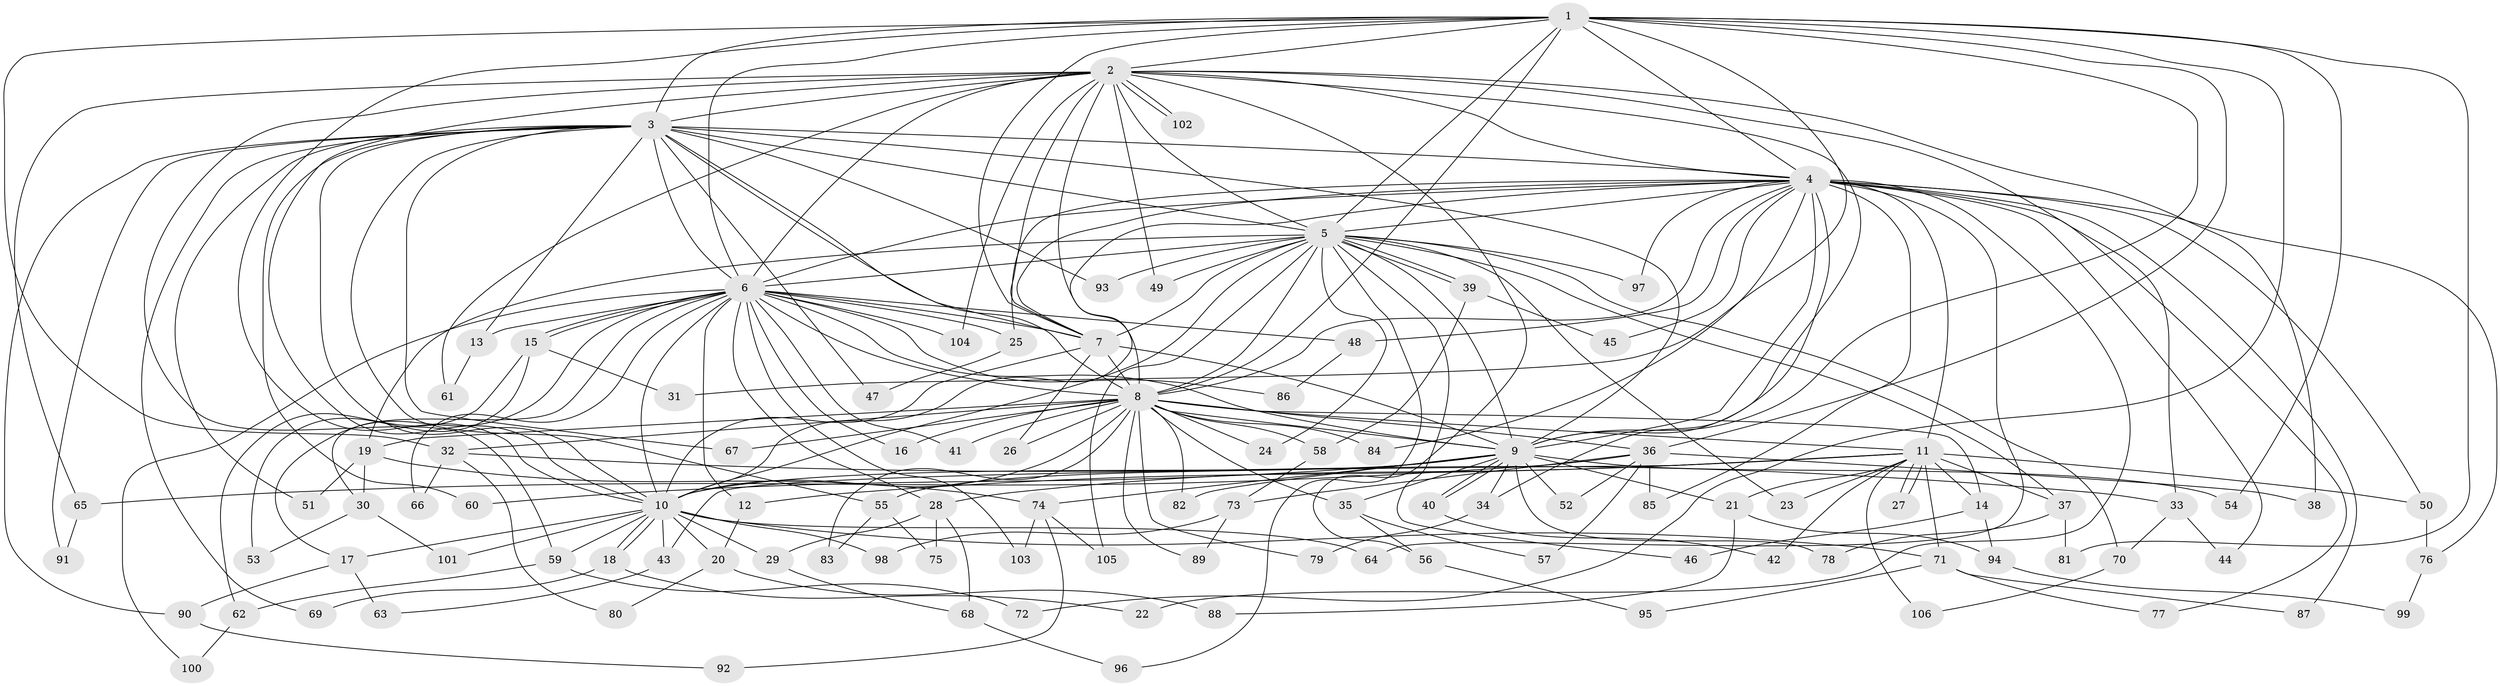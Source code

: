 // coarse degree distribution, {10: 0.06976744186046512, 15: 0.06976744186046512, 27: 0.023255813953488372, 11: 0.046511627906976744, 14: 0.023255813953488372, 13: 0.046511627906976744, 5: 0.06976744186046512, 4: 0.20930232558139536, 3: 0.13953488372093023, 2: 0.20930232558139536, 1: 0.046511627906976744, 7: 0.023255813953488372, 6: 0.023255813953488372}
// Generated by graph-tools (version 1.1) at 2025/49/03/04/25 22:49:56]
// undirected, 106 vertices, 237 edges
graph export_dot {
  node [color=gray90,style=filled];
  1;
  2;
  3;
  4;
  5;
  6;
  7;
  8;
  9;
  10;
  11;
  12;
  13;
  14;
  15;
  16;
  17;
  18;
  19;
  20;
  21;
  22;
  23;
  24;
  25;
  26;
  27;
  28;
  29;
  30;
  31;
  32;
  33;
  34;
  35;
  36;
  37;
  38;
  39;
  40;
  41;
  42;
  43;
  44;
  45;
  46;
  47;
  48;
  49;
  50;
  51;
  52;
  53;
  54;
  55;
  56;
  57;
  58;
  59;
  60;
  61;
  62;
  63;
  64;
  65;
  66;
  67;
  68;
  69;
  70;
  71;
  72;
  73;
  74;
  75;
  76;
  77;
  78;
  79;
  80;
  81;
  82;
  83;
  84;
  85;
  86;
  87;
  88;
  89;
  90;
  91;
  92;
  93;
  94;
  95;
  96;
  97;
  98;
  99;
  100;
  101;
  102;
  103;
  104;
  105;
  106;
  1 -- 2;
  1 -- 3;
  1 -- 4;
  1 -- 5;
  1 -- 6;
  1 -- 7;
  1 -- 8;
  1 -- 9;
  1 -- 10;
  1 -- 31;
  1 -- 32;
  1 -- 36;
  1 -- 54;
  1 -- 72;
  1 -- 81;
  2 -- 3;
  2 -- 4;
  2 -- 5;
  2 -- 6;
  2 -- 7;
  2 -- 8;
  2 -- 9;
  2 -- 10;
  2 -- 33;
  2 -- 38;
  2 -- 49;
  2 -- 56;
  2 -- 59;
  2 -- 61;
  2 -- 65;
  2 -- 102;
  2 -- 102;
  2 -- 104;
  3 -- 4;
  3 -- 5;
  3 -- 6;
  3 -- 7;
  3 -- 8;
  3 -- 9;
  3 -- 10;
  3 -- 13;
  3 -- 47;
  3 -- 51;
  3 -- 55;
  3 -- 60;
  3 -- 67;
  3 -- 69;
  3 -- 90;
  3 -- 91;
  3 -- 93;
  4 -- 5;
  4 -- 6;
  4 -- 7;
  4 -- 8;
  4 -- 9;
  4 -- 10;
  4 -- 11;
  4 -- 22;
  4 -- 25;
  4 -- 34;
  4 -- 44;
  4 -- 45;
  4 -- 48;
  4 -- 50;
  4 -- 64;
  4 -- 76;
  4 -- 77;
  4 -- 84;
  4 -- 85;
  4 -- 87;
  4 -- 97;
  5 -- 6;
  5 -- 7;
  5 -- 8;
  5 -- 9;
  5 -- 10;
  5 -- 19;
  5 -- 23;
  5 -- 24;
  5 -- 37;
  5 -- 39;
  5 -- 39;
  5 -- 46;
  5 -- 49;
  5 -- 70;
  5 -- 93;
  5 -- 96;
  5 -- 97;
  5 -- 105;
  6 -- 7;
  6 -- 8;
  6 -- 9;
  6 -- 10;
  6 -- 12;
  6 -- 13;
  6 -- 15;
  6 -- 15;
  6 -- 16;
  6 -- 17;
  6 -- 25;
  6 -- 28;
  6 -- 30;
  6 -- 41;
  6 -- 48;
  6 -- 66;
  6 -- 86;
  6 -- 100;
  6 -- 103;
  6 -- 104;
  7 -- 8;
  7 -- 9;
  7 -- 10;
  7 -- 26;
  8 -- 9;
  8 -- 10;
  8 -- 11;
  8 -- 14;
  8 -- 16;
  8 -- 19;
  8 -- 24;
  8 -- 26;
  8 -- 32;
  8 -- 35;
  8 -- 36;
  8 -- 41;
  8 -- 58;
  8 -- 67;
  8 -- 79;
  8 -- 82;
  8 -- 83;
  8 -- 84;
  8 -- 89;
  9 -- 10;
  9 -- 21;
  9 -- 34;
  9 -- 35;
  9 -- 40;
  9 -- 40;
  9 -- 52;
  9 -- 54;
  9 -- 55;
  9 -- 60;
  9 -- 74;
  9 -- 78;
  9 -- 82;
  10 -- 17;
  10 -- 18;
  10 -- 18;
  10 -- 20;
  10 -- 29;
  10 -- 43;
  10 -- 59;
  10 -- 64;
  10 -- 71;
  10 -- 98;
  10 -- 101;
  11 -- 12;
  11 -- 14;
  11 -- 21;
  11 -- 23;
  11 -- 27;
  11 -- 27;
  11 -- 28;
  11 -- 37;
  11 -- 42;
  11 -- 43;
  11 -- 50;
  11 -- 71;
  11 -- 106;
  12 -- 20;
  13 -- 61;
  14 -- 46;
  14 -- 94;
  15 -- 31;
  15 -- 53;
  15 -- 62;
  17 -- 63;
  17 -- 90;
  18 -- 22;
  18 -- 69;
  19 -- 30;
  19 -- 51;
  19 -- 74;
  20 -- 80;
  20 -- 88;
  21 -- 88;
  21 -- 94;
  25 -- 47;
  28 -- 29;
  28 -- 68;
  28 -- 75;
  29 -- 68;
  30 -- 53;
  30 -- 101;
  32 -- 33;
  32 -- 66;
  32 -- 80;
  33 -- 44;
  33 -- 70;
  34 -- 79;
  35 -- 56;
  35 -- 57;
  36 -- 38;
  36 -- 52;
  36 -- 57;
  36 -- 65;
  36 -- 73;
  36 -- 85;
  37 -- 78;
  37 -- 81;
  39 -- 45;
  39 -- 58;
  40 -- 42;
  43 -- 63;
  48 -- 86;
  50 -- 76;
  55 -- 75;
  55 -- 83;
  56 -- 95;
  58 -- 73;
  59 -- 62;
  59 -- 72;
  62 -- 100;
  65 -- 91;
  68 -- 96;
  70 -- 106;
  71 -- 77;
  71 -- 87;
  71 -- 95;
  73 -- 89;
  73 -- 98;
  74 -- 92;
  74 -- 103;
  74 -- 105;
  76 -- 99;
  90 -- 92;
  94 -- 99;
}
